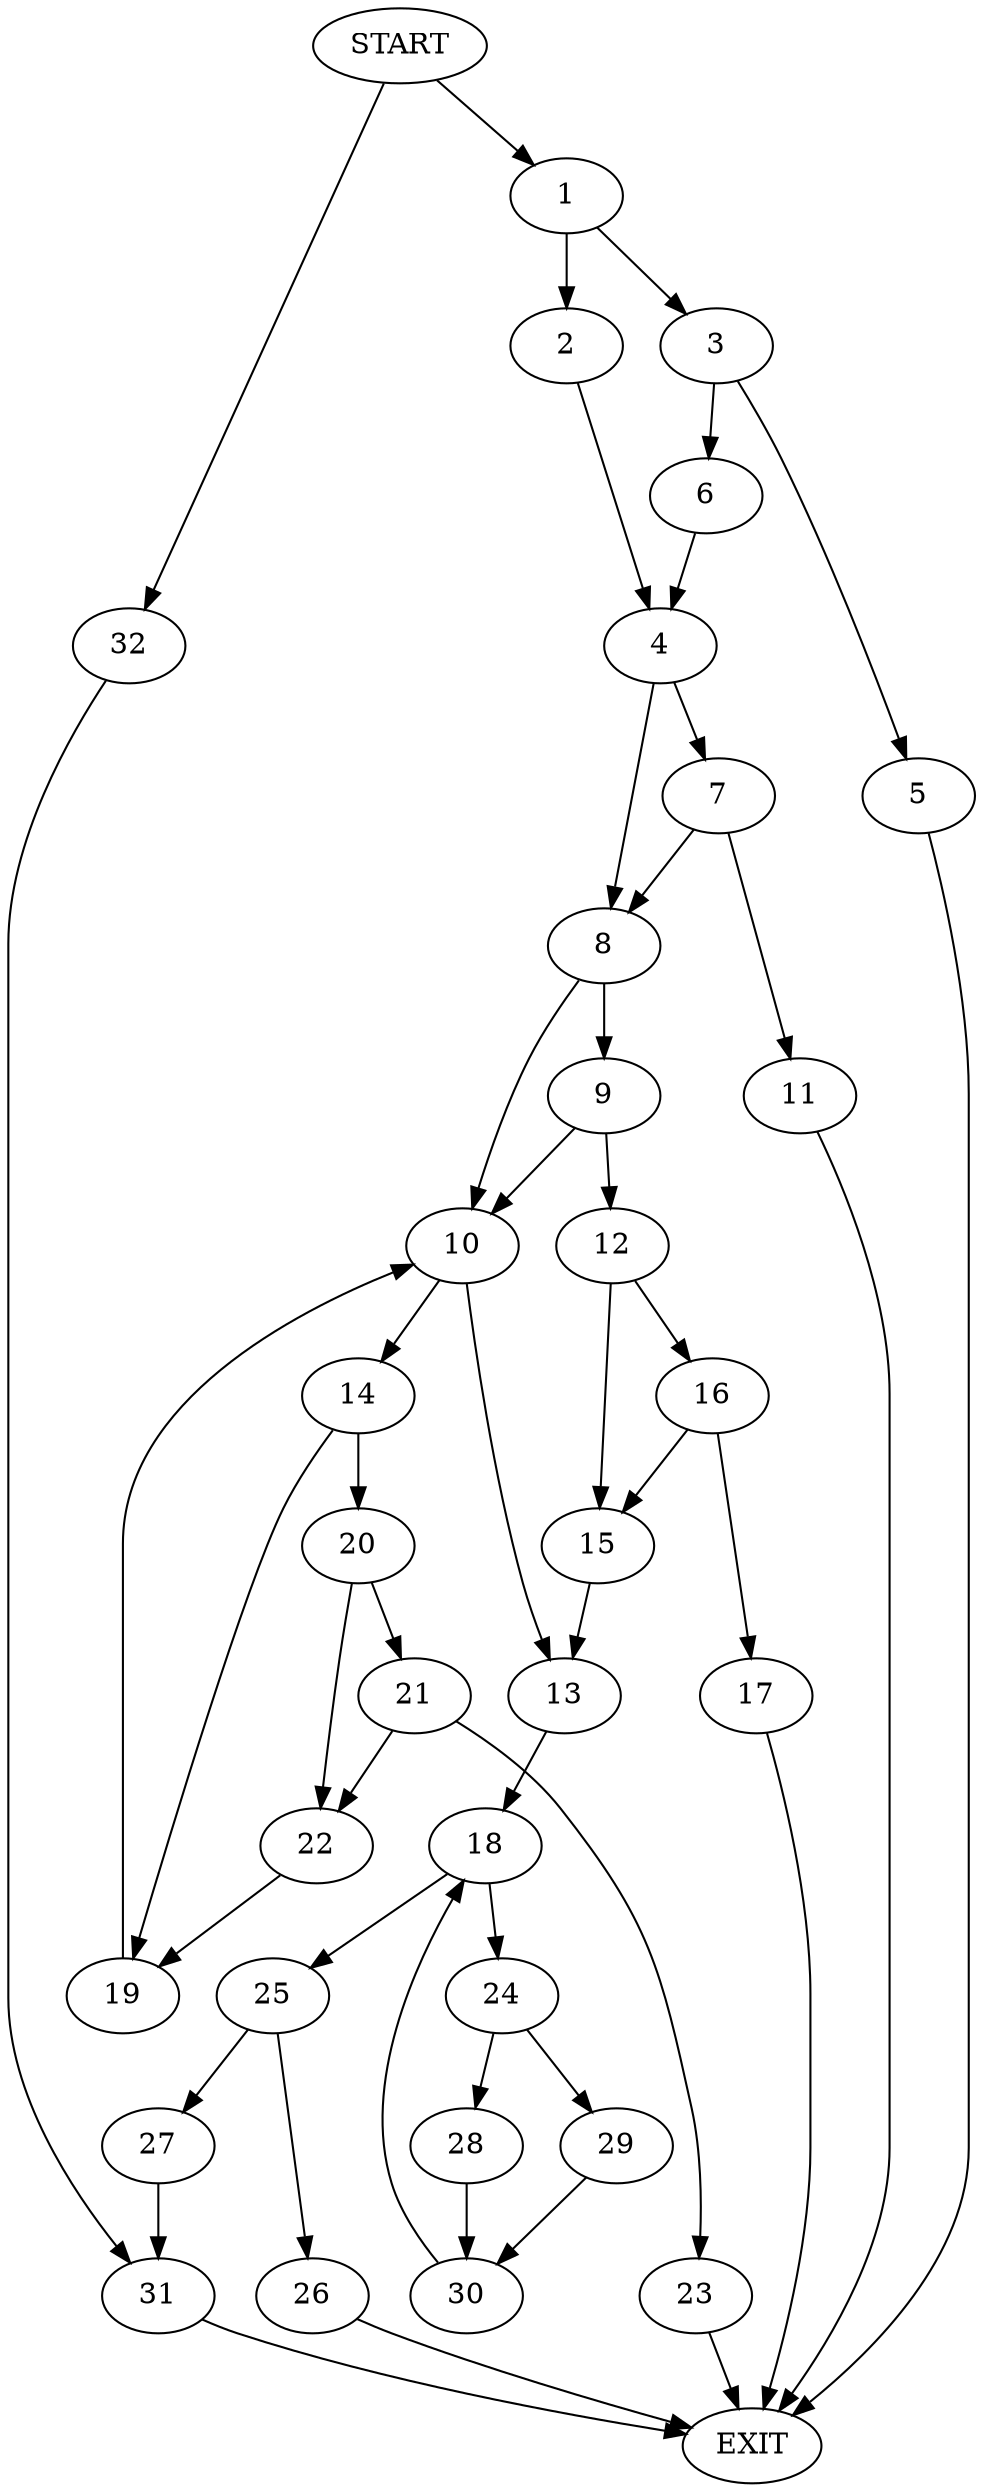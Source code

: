 digraph {
0 [label="START"]
33 [label="EXIT"]
0 -> 1
1 -> 2
1 -> 3
2 -> 4
3 -> 5
3 -> 6
4 -> 7
4 -> 8
5 -> 33
6 -> 4
8 -> 9
8 -> 10
7 -> 8
7 -> 11
11 -> 33
9 -> 12
9 -> 10
10 -> 13
10 -> 14
12 -> 15
12 -> 16
16 -> 15
16 -> 17
15 -> 13
17 -> 33
13 -> 18
14 -> 19
14 -> 20
20 -> 21
20 -> 22
19 -> 10
21 -> 22
21 -> 23
22 -> 19
23 -> 33
18 -> 24
18 -> 25
25 -> 26
25 -> 27
24 -> 28
24 -> 29
28 -> 30
29 -> 30
30 -> 18
26 -> 33
27 -> 31
31 -> 33
0 -> 32
32 -> 31
}

